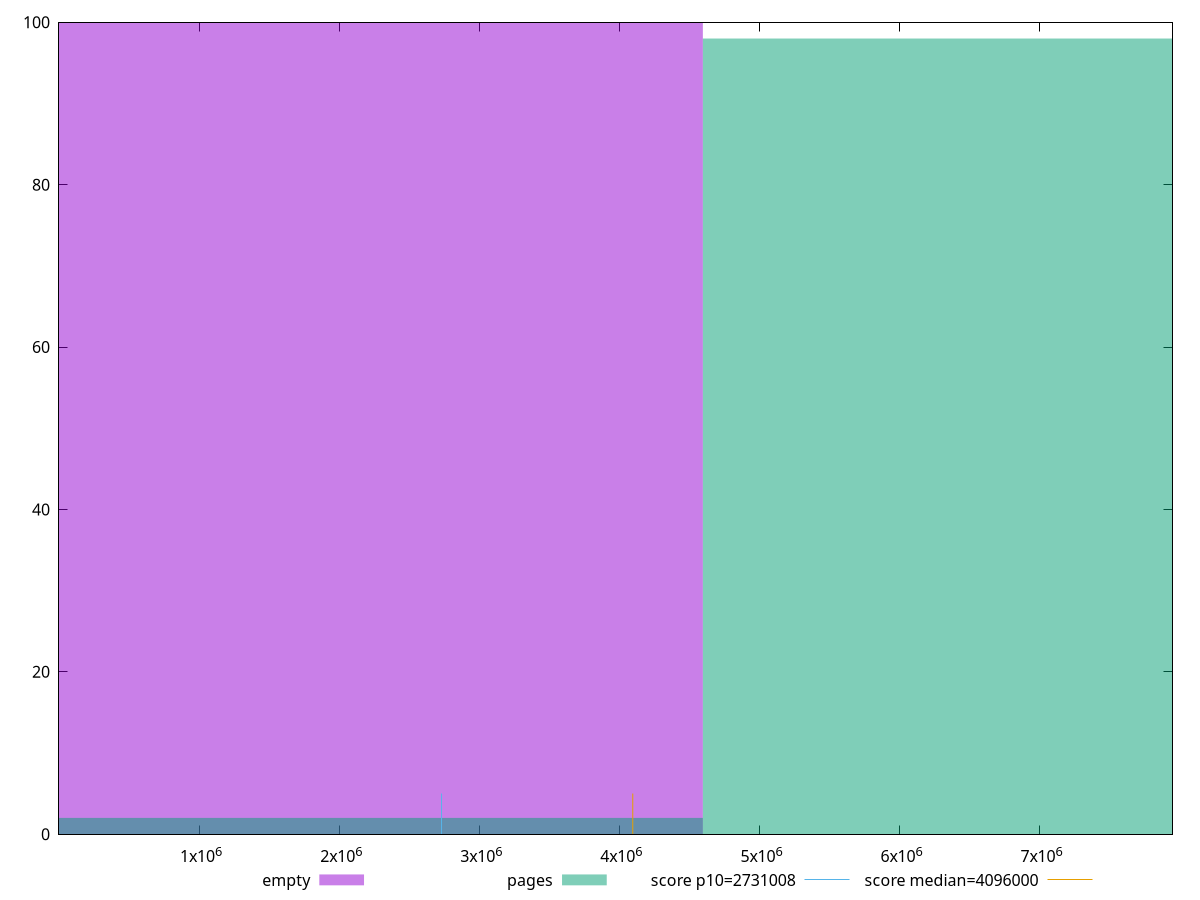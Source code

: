 reset

$empty <<EOF
0 100
EOF

$pages <<EOF
0 2
9192677.78141052 98
EOF

set key outside below
set boxwidth 9192677.78141052
set xrange [292:7948796]
set yrange [0:100]
set style fill transparent solid 0.5 noborder

set parametric
set terminal svg size 640, 500 enhanced background rgb 'white'
set output "report_00007_2020-12-11T15:55:29.892Z/total-byte-weight/comparison/histogram/0_vs_1.svg"

plot $empty title "empty" with boxes, \
     $pages title "pages" with boxes, \
     2731008,t title "score p10=2731008", \
     4096000,t title "score median=4096000"

reset
